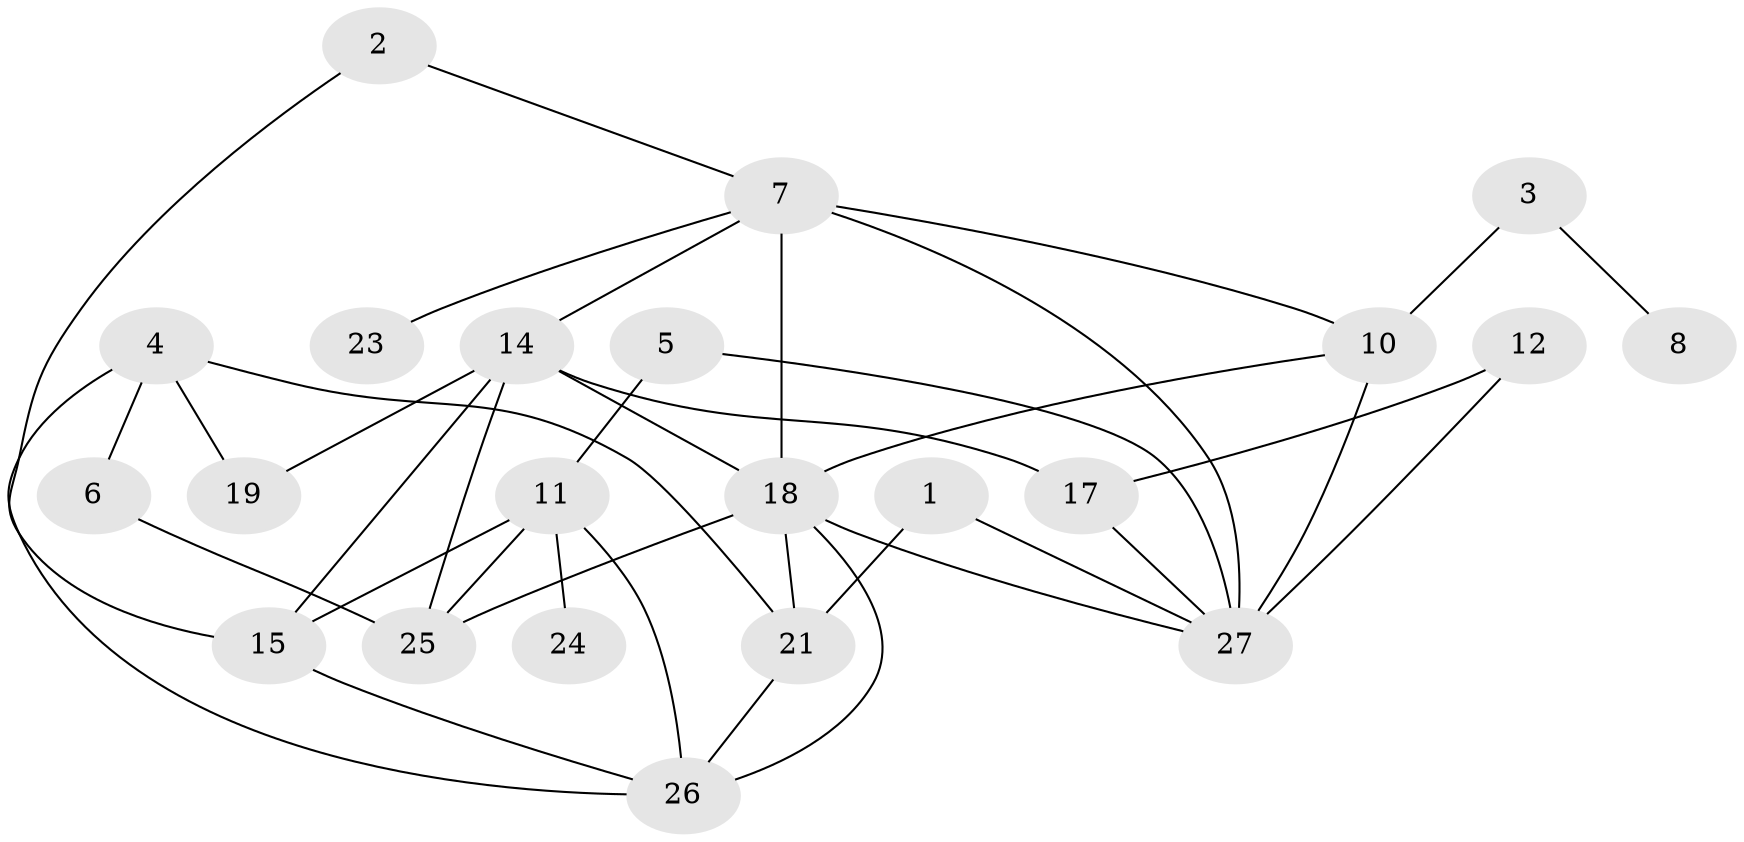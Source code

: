 // original degree distribution, {2: 0.3333333333333333, 1: 0.12962962962962962, 3: 0.14814814814814814, 5: 0.12962962962962962, 4: 0.12962962962962962, 0: 0.07407407407407407, 6: 0.05555555555555555}
// Generated by graph-tools (version 1.1) at 2025/35/03/04/25 23:35:52]
// undirected, 22 vertices, 38 edges
graph export_dot {
  node [color=gray90,style=filled];
  1;
  2;
  3;
  4;
  5;
  6;
  7;
  8;
  10;
  11;
  12;
  14;
  15;
  17;
  18;
  19;
  21;
  23;
  24;
  25;
  26;
  27;
  1 -- 21 [weight=1.0];
  1 -- 27 [weight=2.0];
  2 -- 7 [weight=1.0];
  2 -- 15 [weight=1.0];
  3 -- 8 [weight=1.0];
  3 -- 10 [weight=1.0];
  4 -- 6 [weight=1.0];
  4 -- 19 [weight=1.0];
  4 -- 21 [weight=1.0];
  4 -- 26 [weight=1.0];
  5 -- 11 [weight=1.0];
  5 -- 27 [weight=1.0];
  6 -- 25 [weight=1.0];
  7 -- 10 [weight=1.0];
  7 -- 14 [weight=1.0];
  7 -- 18 [weight=2.0];
  7 -- 23 [weight=1.0];
  7 -- 27 [weight=2.0];
  10 -- 18 [weight=1.0];
  10 -- 27 [weight=1.0];
  11 -- 15 [weight=1.0];
  11 -- 24 [weight=1.0];
  11 -- 25 [weight=2.0];
  11 -- 26 [weight=1.0];
  12 -- 17 [weight=1.0];
  12 -- 27 [weight=2.0];
  14 -- 15 [weight=1.0];
  14 -- 17 [weight=1.0];
  14 -- 18 [weight=2.0];
  14 -- 19 [weight=1.0];
  14 -- 25 [weight=2.0];
  15 -- 26 [weight=1.0];
  17 -- 27 [weight=1.0];
  18 -- 21 [weight=1.0];
  18 -- 25 [weight=1.0];
  18 -- 26 [weight=1.0];
  18 -- 27 [weight=1.0];
  21 -- 26 [weight=1.0];
}
